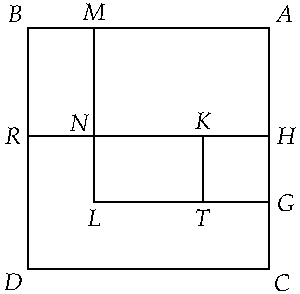 settings.tex="pdflatex";

texpreamble("\usepackage{amsmath}
\usepackage{amsthm,amssymb}
\usepackage{mathpazo}
\usepackage[svgnames]{xcolor}
");
import graph;

size(150);

real x=1;
real b=0.55;
real c=x^2-b*x;

pair A=(x,x);
pair B=(0,A.y);
pair C=(A.x,0);
pair D=(0,0);
pair H=(A.x,b);
pair G=0.5(C+H);
pair L=(G.y,G.y);
pair M=(L.x,x);
pair R=(0,H.y);
pair NN=(L.x,R.y);
pair K=(H.x-G.y,H.y);
pair T=(K.x,G.y);

draw(M--L--G);
draw(A--B--D--C--cycle);
draw(R--H);
draw(K--T);


label("$A$",A,NE);
label("$B$",B,NW);
label("$C$",C,SE);
label("$D$",D,SW);
label("$G$",G,E);
label("$H$",H,E);
label("$M$",M,N);
label("$L$",L,S);
label("$R$",R,W);
label("$N$",NN,NW);
label("$K$",K,N);
label("$T$",T,S);